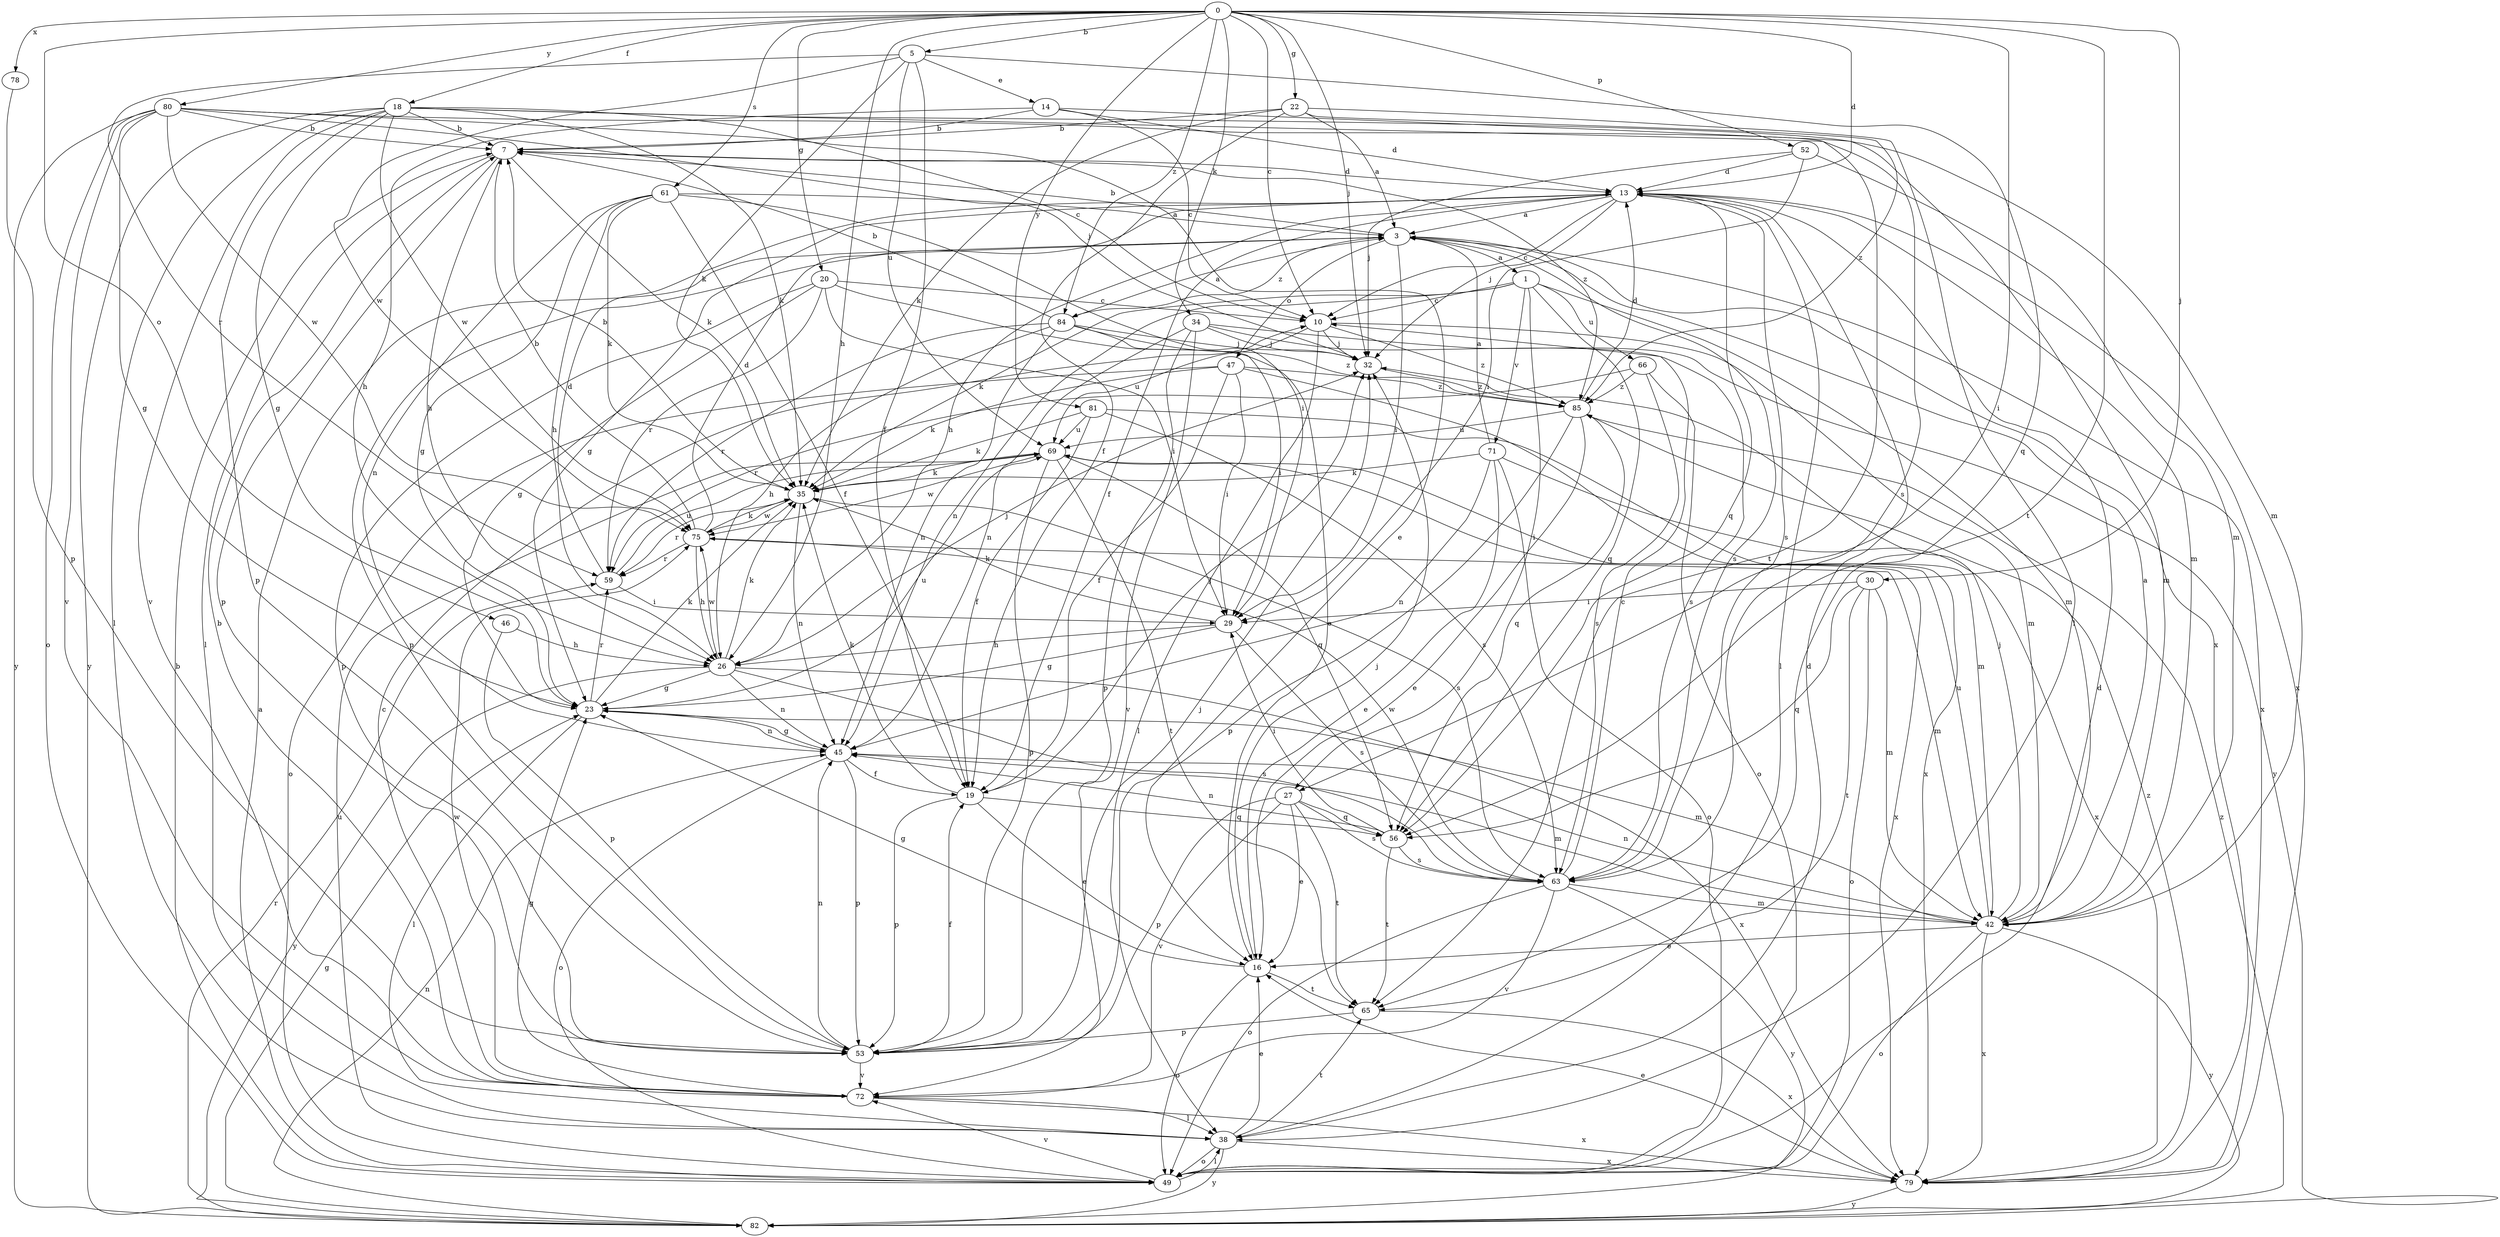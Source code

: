 strict digraph  {
0;
1;
3;
5;
7;
10;
13;
14;
16;
18;
19;
20;
22;
23;
26;
27;
29;
30;
32;
34;
35;
38;
42;
45;
46;
47;
49;
52;
53;
56;
59;
61;
63;
65;
66;
69;
71;
72;
75;
78;
79;
80;
81;
82;
84;
85;
0 -> 5  [label=b];
0 -> 10  [label=c];
0 -> 13  [label=d];
0 -> 18  [label=f];
0 -> 20  [label=g];
0 -> 22  [label=g];
0 -> 26  [label=h];
0 -> 27  [label=i];
0 -> 30  [label=j];
0 -> 32  [label=j];
0 -> 34  [label=k];
0 -> 46  [label=o];
0 -> 52  [label=p];
0 -> 61  [label=s];
0 -> 65  [label=t];
0 -> 78  [label=x];
0 -> 80  [label=y];
0 -> 81  [label=y];
0 -> 84  [label=z];
1 -> 10  [label=c];
1 -> 27  [label=i];
1 -> 35  [label=k];
1 -> 42  [label=m];
1 -> 45  [label=n];
1 -> 56  [label=q];
1 -> 66  [label=u];
1 -> 71  [label=v];
3 -> 1  [label=a];
3 -> 7  [label=b];
3 -> 29  [label=i];
3 -> 42  [label=m];
3 -> 47  [label=o];
3 -> 53  [label=p];
3 -> 63  [label=s];
3 -> 79  [label=x];
3 -> 84  [label=z];
5 -> 14  [label=e];
5 -> 19  [label=f];
5 -> 35  [label=k];
5 -> 56  [label=q];
5 -> 59  [label=r];
5 -> 69  [label=u];
5 -> 75  [label=w];
7 -> 13  [label=d];
7 -> 26  [label=h];
7 -> 35  [label=k];
7 -> 38  [label=l];
7 -> 53  [label=p];
7 -> 85  [label=z];
10 -> 32  [label=j];
10 -> 38  [label=l];
10 -> 42  [label=m];
10 -> 69  [label=u];
10 -> 85  [label=z];
13 -> 3  [label=a];
13 -> 10  [label=c];
13 -> 19  [label=f];
13 -> 23  [label=g];
13 -> 26  [label=h];
13 -> 32  [label=j];
13 -> 38  [label=l];
13 -> 42  [label=m];
13 -> 56  [label=q];
13 -> 63  [label=s];
13 -> 79  [label=x];
14 -> 7  [label=b];
14 -> 10  [label=c];
14 -> 13  [label=d];
14 -> 26  [label=h];
14 -> 79  [label=x];
16 -> 23  [label=g];
16 -> 32  [label=j];
16 -> 49  [label=o];
16 -> 65  [label=t];
18 -> 7  [label=b];
18 -> 10  [label=c];
18 -> 23  [label=g];
18 -> 35  [label=k];
18 -> 38  [label=l];
18 -> 42  [label=m];
18 -> 53  [label=p];
18 -> 65  [label=t];
18 -> 72  [label=v];
18 -> 75  [label=w];
18 -> 82  [label=y];
19 -> 16  [label=e];
19 -> 32  [label=j];
19 -> 35  [label=k];
19 -> 53  [label=p];
19 -> 56  [label=q];
20 -> 10  [label=c];
20 -> 16  [label=e];
20 -> 23  [label=g];
20 -> 29  [label=i];
20 -> 53  [label=p];
20 -> 59  [label=r];
22 -> 3  [label=a];
22 -> 7  [label=b];
22 -> 19  [label=f];
22 -> 35  [label=k];
22 -> 38  [label=l];
22 -> 85  [label=z];
23 -> 35  [label=k];
23 -> 38  [label=l];
23 -> 42  [label=m];
23 -> 45  [label=n];
23 -> 59  [label=r];
23 -> 69  [label=u];
26 -> 23  [label=g];
26 -> 32  [label=j];
26 -> 35  [label=k];
26 -> 45  [label=n];
26 -> 63  [label=s];
26 -> 75  [label=w];
26 -> 79  [label=x];
26 -> 82  [label=y];
27 -> 16  [label=e];
27 -> 53  [label=p];
27 -> 56  [label=q];
27 -> 63  [label=s];
27 -> 65  [label=t];
27 -> 72  [label=v];
29 -> 23  [label=g];
29 -> 26  [label=h];
29 -> 35  [label=k];
29 -> 63  [label=s];
30 -> 29  [label=i];
30 -> 42  [label=m];
30 -> 49  [label=o];
30 -> 56  [label=q];
30 -> 65  [label=t];
32 -> 85  [label=z];
34 -> 32  [label=j];
34 -> 45  [label=n];
34 -> 53  [label=p];
34 -> 63  [label=s];
34 -> 72  [label=v];
34 -> 82  [label=y];
35 -> 7  [label=b];
35 -> 45  [label=n];
35 -> 59  [label=r];
35 -> 63  [label=s];
35 -> 75  [label=w];
38 -> 13  [label=d];
38 -> 16  [label=e];
38 -> 49  [label=o];
38 -> 65  [label=t];
38 -> 79  [label=x];
38 -> 82  [label=y];
42 -> 3  [label=a];
42 -> 16  [label=e];
42 -> 32  [label=j];
42 -> 45  [label=n];
42 -> 49  [label=o];
42 -> 69  [label=u];
42 -> 79  [label=x];
42 -> 82  [label=y];
45 -> 19  [label=f];
45 -> 23  [label=g];
45 -> 42  [label=m];
45 -> 49  [label=o];
45 -> 53  [label=p];
46 -> 26  [label=h];
46 -> 53  [label=p];
47 -> 19  [label=f];
47 -> 29  [label=i];
47 -> 35  [label=k];
47 -> 49  [label=o];
47 -> 79  [label=x];
47 -> 85  [label=z];
49 -> 3  [label=a];
49 -> 7  [label=b];
49 -> 13  [label=d];
49 -> 38  [label=l];
49 -> 69  [label=u];
49 -> 72  [label=v];
52 -> 13  [label=d];
52 -> 29  [label=i];
52 -> 32  [label=j];
52 -> 42  [label=m];
53 -> 19  [label=f];
53 -> 32  [label=j];
53 -> 45  [label=n];
53 -> 72  [label=v];
56 -> 29  [label=i];
56 -> 45  [label=n];
56 -> 63  [label=s];
56 -> 65  [label=t];
59 -> 13  [label=d];
59 -> 29  [label=i];
59 -> 69  [label=u];
61 -> 3  [label=a];
61 -> 19  [label=f];
61 -> 23  [label=g];
61 -> 26  [label=h];
61 -> 29  [label=i];
61 -> 35  [label=k];
61 -> 45  [label=n];
63 -> 10  [label=c];
63 -> 42  [label=m];
63 -> 49  [label=o];
63 -> 72  [label=v];
63 -> 75  [label=w];
63 -> 82  [label=y];
65 -> 53  [label=p];
65 -> 79  [label=x];
66 -> 49  [label=o];
66 -> 59  [label=r];
66 -> 63  [label=s];
66 -> 85  [label=z];
69 -> 35  [label=k];
69 -> 53  [label=p];
69 -> 56  [label=q];
69 -> 65  [label=t];
69 -> 75  [label=w];
69 -> 79  [label=x];
71 -> 3  [label=a];
71 -> 16  [label=e];
71 -> 35  [label=k];
71 -> 45  [label=n];
71 -> 49  [label=o];
71 -> 79  [label=x];
72 -> 7  [label=b];
72 -> 10  [label=c];
72 -> 23  [label=g];
72 -> 38  [label=l];
72 -> 75  [label=w];
72 -> 79  [label=x];
75 -> 7  [label=b];
75 -> 13  [label=d];
75 -> 26  [label=h];
75 -> 35  [label=k];
75 -> 42  [label=m];
75 -> 59  [label=r];
78 -> 53  [label=p];
79 -> 16  [label=e];
79 -> 82  [label=y];
79 -> 85  [label=z];
80 -> 7  [label=b];
80 -> 16  [label=e];
80 -> 23  [label=g];
80 -> 32  [label=j];
80 -> 49  [label=o];
80 -> 63  [label=s];
80 -> 72  [label=v];
80 -> 75  [label=w];
80 -> 82  [label=y];
81 -> 19  [label=f];
81 -> 35  [label=k];
81 -> 42  [label=m];
81 -> 63  [label=s];
81 -> 69  [label=u];
82 -> 23  [label=g];
82 -> 45  [label=n];
82 -> 59  [label=r];
82 -> 85  [label=z];
84 -> 3  [label=a];
84 -> 7  [label=b];
84 -> 26  [label=h];
84 -> 29  [label=i];
84 -> 32  [label=j];
84 -> 45  [label=n];
84 -> 59  [label=r];
84 -> 85  [label=z];
85 -> 13  [label=d];
85 -> 16  [label=e];
85 -> 53  [label=p];
85 -> 56  [label=q];
85 -> 69  [label=u];
}
